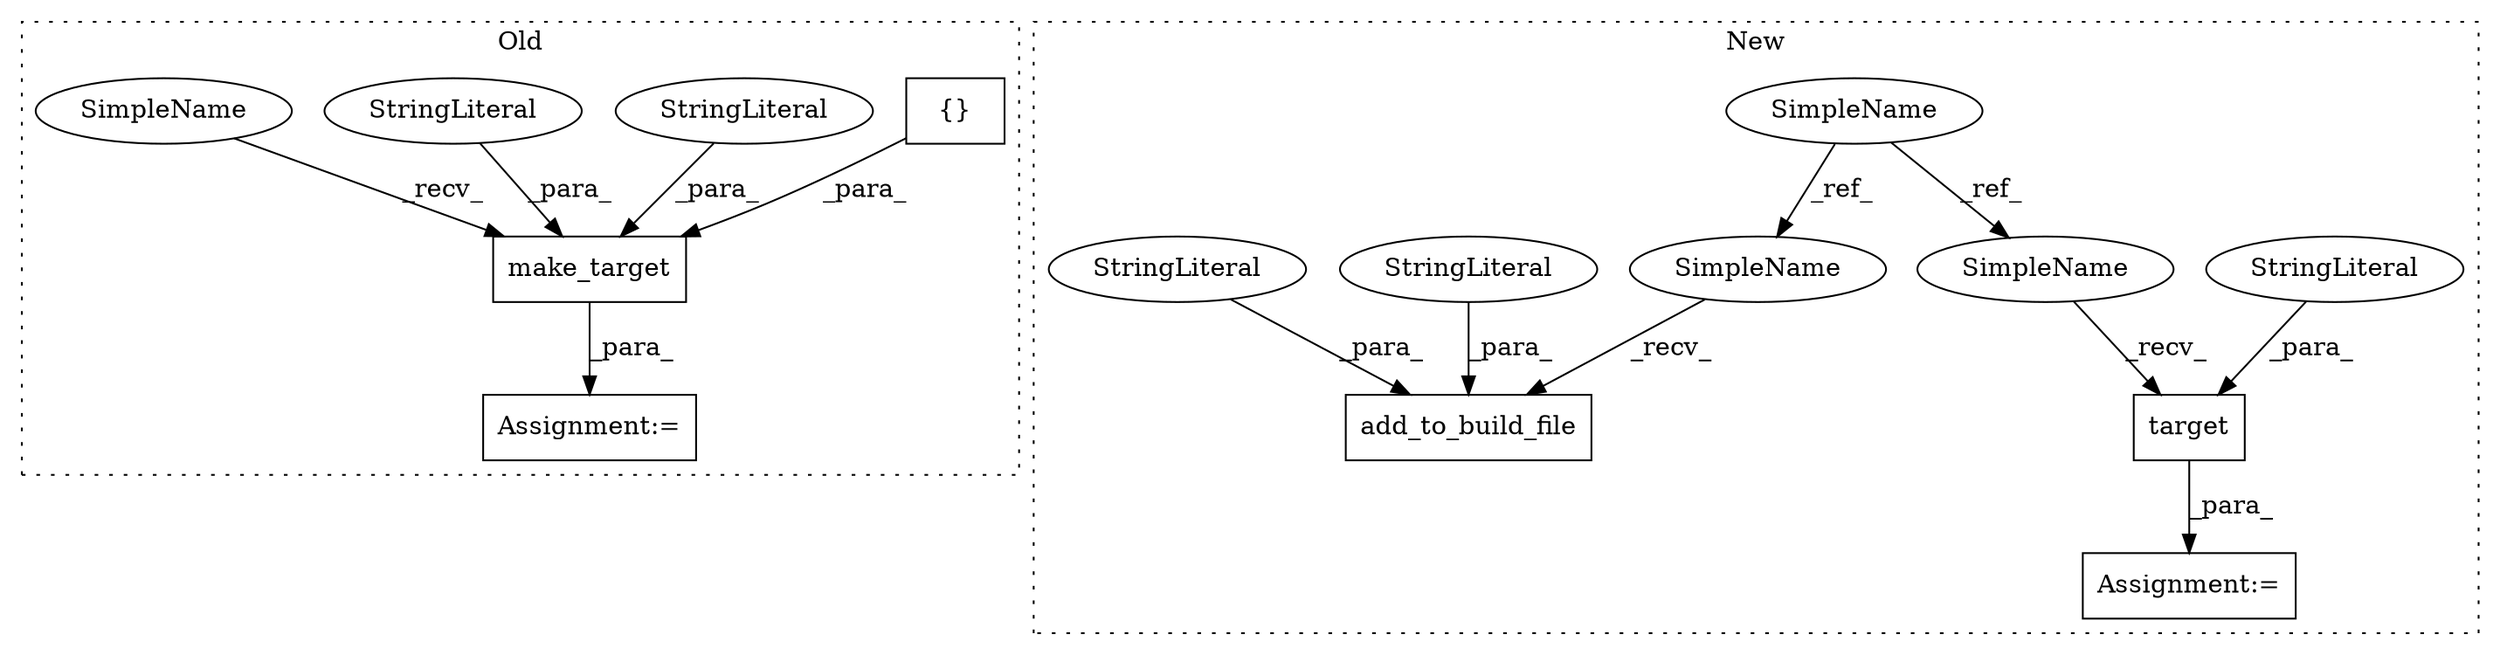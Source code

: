 digraph G {
subgraph cluster0 {
1 [label="{}" a="4" s="2558,2601" l="1,1" shape="box"];
4 [label="make_target" a="32" s="2628,2739" l="12,1" shape="box"];
5 [label="StringLiteral" a="45" s="2669" l="10" shape="ellipse"];
10 [label="StringLiteral" a="45" s="2640" l="18" shape="ellipse"];
11 [label="Assignment:=" a="7" s="2622" l="1" shape="box"];
15 [label="SimpleName" a="42" s="2623" l="4" shape="ellipse"];
label = "Old";
style="dotted";
}
subgraph cluster1 {
2 [label="target" a="32" s="2492,2529" l="7,1" shape="box"];
3 [label="StringLiteral" a="45" s="2499" l="30" shape="ellipse"];
6 [label="SimpleName" a="42" s="2074" l="4" shape="ellipse"];
7 [label="add_to_build_file" a="32" s="2324,2468" l="18,1" shape="box"];
8 [label="StringLiteral" a="45" s="2369" l="99" shape="ellipse"];
9 [label="StringLiteral" a="45" s="2342" l="26" shape="ellipse"];
12 [label="Assignment:=" a="7" s="2486" l="1" shape="box"];
13 [label="SimpleName" a="42" s="2319" l="4" shape="ellipse"];
14 [label="SimpleName" a="42" s="2487" l="4" shape="ellipse"];
label = "New";
style="dotted";
}
1 -> 4 [label="_para_"];
2 -> 12 [label="_para_"];
3 -> 2 [label="_para_"];
4 -> 11 [label="_para_"];
5 -> 4 [label="_para_"];
6 -> 13 [label="_ref_"];
6 -> 14 [label="_ref_"];
8 -> 7 [label="_para_"];
9 -> 7 [label="_para_"];
10 -> 4 [label="_para_"];
13 -> 7 [label="_recv_"];
14 -> 2 [label="_recv_"];
15 -> 4 [label="_recv_"];
}